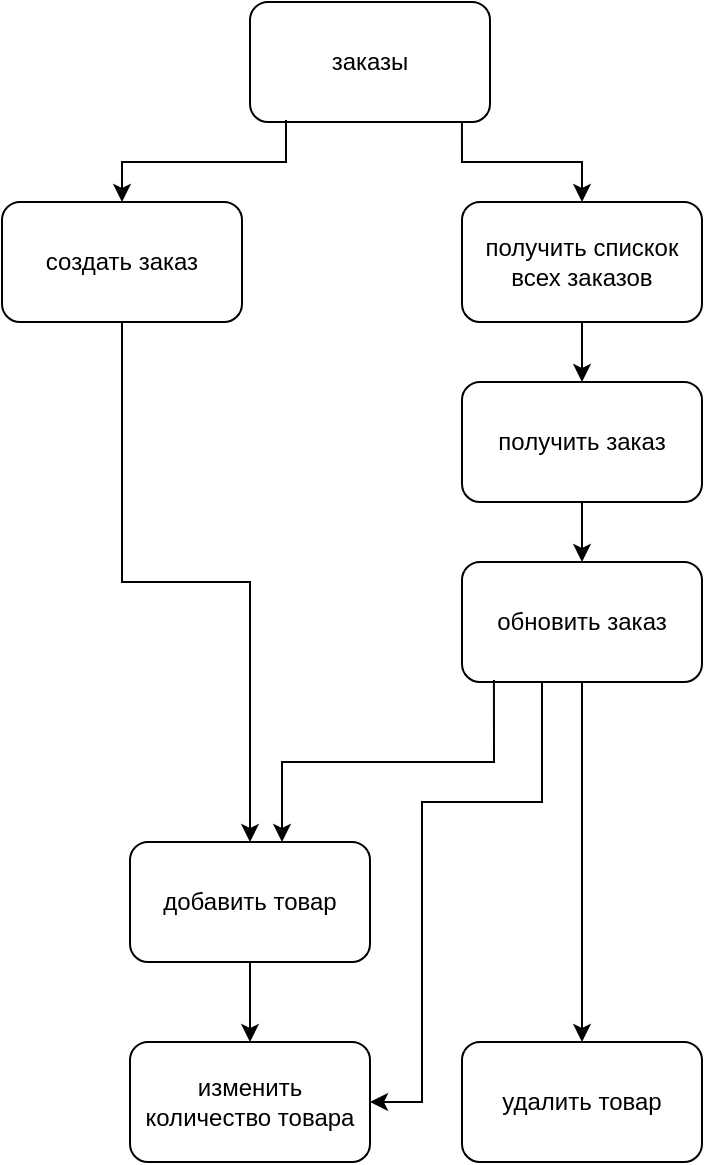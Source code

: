 <mxfile version="23.1.7" type="github">
  <diagram name="Страница — 1" id="2eB7CLuNMGOodJy5PRnh">
    <mxGraphModel dx="1434" dy="858" grid="1" gridSize="10" guides="1" tooltips="1" connect="1" arrows="1" fold="1" page="1" pageScale="1" pageWidth="827" pageHeight="1169" math="0" shadow="0">
      <root>
        <mxCell id="0" />
        <mxCell id="1" parent="0" />
        <mxCell id="U9pYinnB5TXagOXvctyZ-1" value="заказы" style="rounded=1;whiteSpace=wrap;html=1;" vertex="1" parent="1">
          <mxGeometry x="354" y="260" width="120" height="60" as="geometry" />
        </mxCell>
        <mxCell id="U9pYinnB5TXagOXvctyZ-2" value="получить спискок всех заказов" style="rounded=1;whiteSpace=wrap;html=1;" vertex="1" parent="1">
          <mxGeometry x="460" y="360" width="120" height="60" as="geometry" />
        </mxCell>
        <mxCell id="U9pYinnB5TXagOXvctyZ-3" value="создать заказ" style="rounded=1;whiteSpace=wrap;html=1;" vertex="1" parent="1">
          <mxGeometry x="230" y="360" width="120" height="60" as="geometry" />
        </mxCell>
        <mxCell id="U9pYinnB5TXagOXvctyZ-4" value="получить заказ" style="rounded=1;whiteSpace=wrap;html=1;" vertex="1" parent="1">
          <mxGeometry x="460" y="450" width="120" height="60" as="geometry" />
        </mxCell>
        <mxCell id="U9pYinnB5TXagOXvctyZ-5" value="" style="endArrow=classic;html=1;rounded=0;" edge="1" parent="1" source="U9pYinnB5TXagOXvctyZ-2" target="U9pYinnB5TXagOXvctyZ-4">
          <mxGeometry width="50" height="50" relative="1" as="geometry">
            <mxPoint x="390" y="470" as="sourcePoint" />
            <mxPoint x="440" y="420" as="targetPoint" />
          </mxGeometry>
        </mxCell>
        <mxCell id="U9pYinnB5TXagOXvctyZ-6" value="обновить заказ" style="rounded=1;whiteSpace=wrap;html=1;" vertex="1" parent="1">
          <mxGeometry x="460" y="540" width="120" height="60" as="geometry" />
        </mxCell>
        <mxCell id="U9pYinnB5TXagOXvctyZ-7" value="" style="endArrow=classic;html=1;rounded=0;" edge="1" parent="1" source="U9pYinnB5TXagOXvctyZ-4" target="U9pYinnB5TXagOXvctyZ-6">
          <mxGeometry width="50" height="50" relative="1" as="geometry">
            <mxPoint x="540" y="510" as="sourcePoint" />
            <mxPoint x="540" y="550" as="targetPoint" />
          </mxGeometry>
        </mxCell>
        <mxCell id="U9pYinnB5TXagOXvctyZ-8" value="добавить товар" style="rounded=1;whiteSpace=wrap;html=1;" vertex="1" parent="1">
          <mxGeometry x="294" y="680" width="120" height="60" as="geometry" />
        </mxCell>
        <mxCell id="U9pYinnB5TXagOXvctyZ-9" value="" style="endArrow=classic;html=1;rounded=0;edgeStyle=orthogonalEdgeStyle;" edge="1" parent="1" source="U9pYinnB5TXagOXvctyZ-3" target="U9pYinnB5TXagOXvctyZ-8">
          <mxGeometry width="50" height="50" relative="1" as="geometry">
            <mxPoint x="340" y="600" as="sourcePoint" />
            <mxPoint x="390" y="550" as="targetPoint" />
          </mxGeometry>
        </mxCell>
        <mxCell id="U9pYinnB5TXagOXvctyZ-10" value="" style="endArrow=classic;html=1;rounded=0;exitX=0.133;exitY=0.983;exitDx=0;exitDy=0;exitPerimeter=0;edgeStyle=orthogonalEdgeStyle;" edge="1" parent="1" source="U9pYinnB5TXagOXvctyZ-6" target="U9pYinnB5TXagOXvctyZ-8">
          <mxGeometry width="50" height="50" relative="1" as="geometry">
            <mxPoint x="340" y="600" as="sourcePoint" />
            <mxPoint x="390" y="550" as="targetPoint" />
            <Array as="points">
              <mxPoint x="476" y="640" />
              <mxPoint x="370" y="640" />
            </Array>
          </mxGeometry>
        </mxCell>
        <mxCell id="U9pYinnB5TXagOXvctyZ-11" value="удалить товар" style="rounded=1;whiteSpace=wrap;html=1;" vertex="1" parent="1">
          <mxGeometry x="460" y="780" width="120" height="60" as="geometry" />
        </mxCell>
        <mxCell id="U9pYinnB5TXagOXvctyZ-13" value="" style="endArrow=classic;html=1;rounded=0;" edge="1" parent="1" source="U9pYinnB5TXagOXvctyZ-6" target="U9pYinnB5TXagOXvctyZ-11">
          <mxGeometry width="50" height="50" relative="1" as="geometry">
            <mxPoint x="340" y="600" as="sourcePoint" />
            <mxPoint x="390" y="550" as="targetPoint" />
          </mxGeometry>
        </mxCell>
        <mxCell id="U9pYinnB5TXagOXvctyZ-14" value="изменить количество товара" style="rounded=1;whiteSpace=wrap;html=1;" vertex="1" parent="1">
          <mxGeometry x="294" y="780" width="120" height="60" as="geometry" />
        </mxCell>
        <mxCell id="U9pYinnB5TXagOXvctyZ-15" value="" style="endArrow=classic;html=1;rounded=0;edgeStyle=orthogonalEdgeStyle;" edge="1" parent="1" source="U9pYinnB5TXagOXvctyZ-6" target="U9pYinnB5TXagOXvctyZ-14">
          <mxGeometry width="50" height="50" relative="1" as="geometry">
            <mxPoint x="340" y="600" as="sourcePoint" />
            <mxPoint x="390" y="550" as="targetPoint" />
            <Array as="points">
              <mxPoint x="500" y="660" />
              <mxPoint x="440" y="660" />
              <mxPoint x="440" y="810" />
            </Array>
          </mxGeometry>
        </mxCell>
        <mxCell id="U9pYinnB5TXagOXvctyZ-16" value="" style="endArrow=classic;html=1;rounded=0;" edge="1" parent="1" source="U9pYinnB5TXagOXvctyZ-8" target="U9pYinnB5TXagOXvctyZ-14">
          <mxGeometry width="50" height="50" relative="1" as="geometry">
            <mxPoint x="340" y="600" as="sourcePoint" />
            <mxPoint x="390" y="550" as="targetPoint" />
          </mxGeometry>
        </mxCell>
        <mxCell id="U9pYinnB5TXagOXvctyZ-17" value="" style="endArrow=classic;html=1;rounded=0;exitX=0.15;exitY=0.983;exitDx=0;exitDy=0;exitPerimeter=0;edgeStyle=orthogonalEdgeStyle;" edge="1" parent="1" source="U9pYinnB5TXagOXvctyZ-1" target="U9pYinnB5TXagOXvctyZ-3">
          <mxGeometry width="50" height="50" relative="1" as="geometry">
            <mxPoint x="340" y="600" as="sourcePoint" />
            <mxPoint x="390" y="550" as="targetPoint" />
          </mxGeometry>
        </mxCell>
        <mxCell id="U9pYinnB5TXagOXvctyZ-18" value="" style="endArrow=classic;html=1;rounded=0;exitX=0.883;exitY=1;exitDx=0;exitDy=0;exitPerimeter=0;edgeStyle=orthogonalEdgeStyle;" edge="1" parent="1" source="U9pYinnB5TXagOXvctyZ-1" target="U9pYinnB5TXagOXvctyZ-2">
          <mxGeometry width="50" height="50" relative="1" as="geometry">
            <mxPoint x="340" y="600" as="sourcePoint" />
            <mxPoint x="390" y="550" as="targetPoint" />
          </mxGeometry>
        </mxCell>
      </root>
    </mxGraphModel>
  </diagram>
</mxfile>
